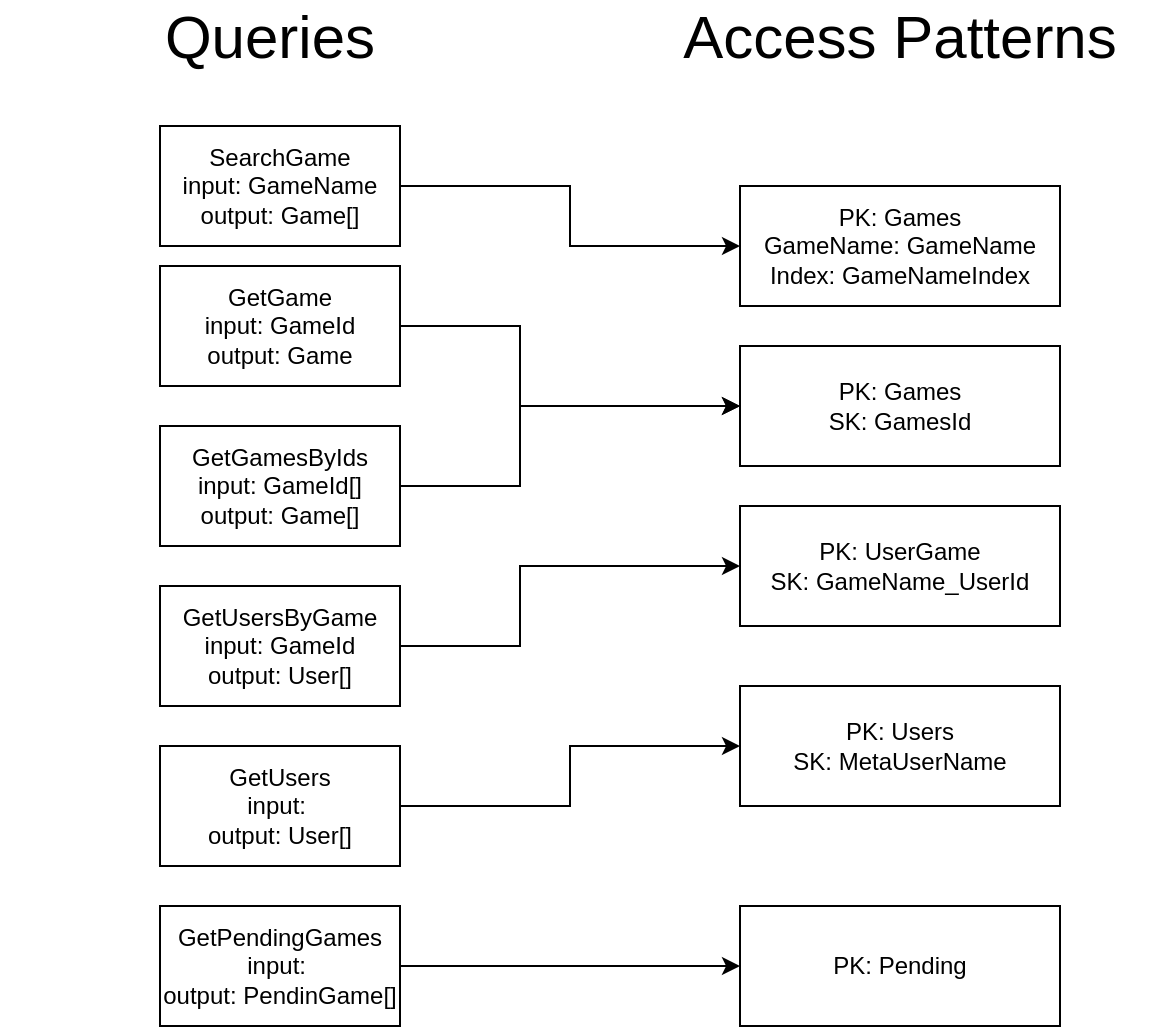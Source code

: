<mxfile version="23.1.4" type="device">
  <diagram id="C5RBs43oDa-KdzZeNtuy" name="Page-1">
    <mxGraphModel dx="1005" dy="592" grid="1" gridSize="10" guides="1" tooltips="1" connect="1" arrows="1" fold="1" page="1" pageScale="1" pageWidth="827" pageHeight="1169" math="0" shadow="0">
      <root>
        <mxCell id="WIyWlLk6GJQsqaUBKTNV-0" />
        <mxCell id="WIyWlLk6GJQsqaUBKTNV-1" parent="WIyWlLk6GJQsqaUBKTNV-0" />
        <mxCell id="t_hxjdLGudmmIQgShQ-Z-0" value="PK: Users&lt;br&gt;SK: MetaUserName" style="rounded=0;whiteSpace=wrap;html=1;" vertex="1" parent="WIyWlLk6GJQsqaUBKTNV-1">
          <mxGeometry x="530" y="420" width="160" height="60" as="geometry" />
        </mxCell>
        <mxCell id="t_hxjdLGudmmIQgShQ-Z-1" value="PK: Games&lt;br&gt;SK: GamesId" style="rounded=0;whiteSpace=wrap;html=1;" vertex="1" parent="WIyWlLk6GJQsqaUBKTNV-1">
          <mxGeometry x="530" y="250" width="160" height="60" as="geometry" />
        </mxCell>
        <mxCell id="t_hxjdLGudmmIQgShQ-Z-2" value="PK: UserGame&lt;br&gt;SK: GameName_UserId" style="rounded=0;whiteSpace=wrap;html=1;" vertex="1" parent="WIyWlLk6GJQsqaUBKTNV-1">
          <mxGeometry x="530" y="330" width="160" height="60" as="geometry" />
        </mxCell>
        <mxCell id="t_hxjdLGudmmIQgShQ-Z-3" value="PK: Games&lt;br&gt;GameName: GameName&lt;br&gt;Index: GameNameIndex" style="rounded=0;whiteSpace=wrap;html=1;" vertex="1" parent="WIyWlLk6GJQsqaUBKTNV-1">
          <mxGeometry x="530" y="170" width="160" height="60" as="geometry" />
        </mxCell>
        <mxCell id="t_hxjdLGudmmIQgShQ-Z-12" style="edgeStyle=orthogonalEdgeStyle;rounded=0;orthogonalLoop=1;jettySize=auto;html=1;entryX=0;entryY=0.5;entryDx=0;entryDy=0;" edge="1" parent="WIyWlLk6GJQsqaUBKTNV-1" source="t_hxjdLGudmmIQgShQ-Z-5" target="t_hxjdLGudmmIQgShQ-Z-3">
          <mxGeometry relative="1" as="geometry" />
        </mxCell>
        <mxCell id="t_hxjdLGudmmIQgShQ-Z-5" value="SearchGame&lt;br&gt;input: GameName&lt;br&gt;output: Game[]" style="rounded=0;whiteSpace=wrap;html=1;" vertex="1" parent="WIyWlLk6GJQsqaUBKTNV-1">
          <mxGeometry x="240" y="140" width="120" height="60" as="geometry" />
        </mxCell>
        <mxCell id="t_hxjdLGudmmIQgShQ-Z-15" style="edgeStyle=orthogonalEdgeStyle;rounded=0;orthogonalLoop=1;jettySize=auto;html=1;entryX=0;entryY=0.5;entryDx=0;entryDy=0;" edge="1" parent="WIyWlLk6GJQsqaUBKTNV-1" source="t_hxjdLGudmmIQgShQ-Z-6" target="t_hxjdLGudmmIQgShQ-Z-1">
          <mxGeometry relative="1" as="geometry">
            <Array as="points">
              <mxPoint x="420" y="240" />
              <mxPoint x="420" y="280" />
            </Array>
          </mxGeometry>
        </mxCell>
        <mxCell id="t_hxjdLGudmmIQgShQ-Z-6" value="GetGame&lt;br&gt;input: GameId&lt;br&gt;output: Game" style="rounded=0;whiteSpace=wrap;html=1;" vertex="1" parent="WIyWlLk6GJQsqaUBKTNV-1">
          <mxGeometry x="240" y="210" width="120" height="60" as="geometry" />
        </mxCell>
        <mxCell id="t_hxjdLGudmmIQgShQ-Z-13" style="edgeStyle=orthogonalEdgeStyle;rounded=0;orthogonalLoop=1;jettySize=auto;html=1;" edge="1" parent="WIyWlLk6GJQsqaUBKTNV-1" source="t_hxjdLGudmmIQgShQ-Z-7" target="t_hxjdLGudmmIQgShQ-Z-1">
          <mxGeometry relative="1" as="geometry">
            <Array as="points">
              <mxPoint x="420" y="320" />
              <mxPoint x="420" y="280" />
            </Array>
          </mxGeometry>
        </mxCell>
        <mxCell id="t_hxjdLGudmmIQgShQ-Z-7" value="GetGamesByIds&lt;br&gt;input: GameId[]&lt;br&gt;output: Game[]" style="rounded=0;whiteSpace=wrap;html=1;" vertex="1" parent="WIyWlLk6GJQsqaUBKTNV-1">
          <mxGeometry x="240" y="290" width="120" height="60" as="geometry" />
        </mxCell>
        <mxCell id="t_hxjdLGudmmIQgShQ-Z-14" style="edgeStyle=orthogonalEdgeStyle;rounded=0;orthogonalLoop=1;jettySize=auto;html=1;" edge="1" parent="WIyWlLk6GJQsqaUBKTNV-1" source="t_hxjdLGudmmIQgShQ-Z-8" target="t_hxjdLGudmmIQgShQ-Z-2">
          <mxGeometry relative="1" as="geometry">
            <Array as="points">
              <mxPoint x="420" y="400" />
              <mxPoint x="420" y="360" />
            </Array>
          </mxGeometry>
        </mxCell>
        <mxCell id="t_hxjdLGudmmIQgShQ-Z-8" value="GetUsersByGame&lt;br&gt;input: GameId&lt;br&gt;output: User[]" style="rounded=0;whiteSpace=wrap;html=1;" vertex="1" parent="WIyWlLk6GJQsqaUBKTNV-1">
          <mxGeometry x="240" y="370" width="120" height="60" as="geometry" />
        </mxCell>
        <mxCell id="t_hxjdLGudmmIQgShQ-Z-16" style="edgeStyle=orthogonalEdgeStyle;rounded=0;orthogonalLoop=1;jettySize=auto;html=1;" edge="1" parent="WIyWlLk6GJQsqaUBKTNV-1" source="t_hxjdLGudmmIQgShQ-Z-9" target="t_hxjdLGudmmIQgShQ-Z-0">
          <mxGeometry relative="1" as="geometry" />
        </mxCell>
        <mxCell id="t_hxjdLGudmmIQgShQ-Z-9" value="GetUsers&lt;br&gt;input:&amp;nbsp;&lt;br&gt;output: User[]" style="rounded=0;whiteSpace=wrap;html=1;" vertex="1" parent="WIyWlLk6GJQsqaUBKTNV-1">
          <mxGeometry x="240" y="450" width="120" height="60" as="geometry" />
        </mxCell>
        <mxCell id="t_hxjdLGudmmIQgShQ-Z-10" value="&lt;font style=&quot;font-size: 30px;&quot;&gt;Access Patterns&lt;/font&gt;" style="text;html=1;align=center;verticalAlign=middle;whiteSpace=wrap;rounded=0;" vertex="1" parent="WIyWlLk6GJQsqaUBKTNV-1">
          <mxGeometry x="475" y="80" width="270" height="30" as="geometry" />
        </mxCell>
        <mxCell id="t_hxjdLGudmmIQgShQ-Z-11" value="&lt;font style=&quot;font-size: 30px;&quot;&gt;Queries&lt;/font&gt;" style="text;html=1;align=center;verticalAlign=middle;whiteSpace=wrap;rounded=0;" vertex="1" parent="WIyWlLk6GJQsqaUBKTNV-1">
          <mxGeometry x="160" y="80" width="270" height="30" as="geometry" />
        </mxCell>
        <mxCell id="t_hxjdLGudmmIQgShQ-Z-19" style="edgeStyle=orthogonalEdgeStyle;rounded=0;orthogonalLoop=1;jettySize=auto;html=1;entryX=0;entryY=0.5;entryDx=0;entryDy=0;" edge="1" parent="WIyWlLk6GJQsqaUBKTNV-1" source="t_hxjdLGudmmIQgShQ-Z-17" target="t_hxjdLGudmmIQgShQ-Z-18">
          <mxGeometry relative="1" as="geometry" />
        </mxCell>
        <mxCell id="t_hxjdLGudmmIQgShQ-Z-17" value="GetPendingGames&lt;br&gt;input:&amp;nbsp;&lt;br&gt;output: PendinGame[]" style="rounded=0;whiteSpace=wrap;html=1;" vertex="1" parent="WIyWlLk6GJQsqaUBKTNV-1">
          <mxGeometry x="240" y="530" width="120" height="60" as="geometry" />
        </mxCell>
        <mxCell id="t_hxjdLGudmmIQgShQ-Z-18" value="PK: Pending" style="rounded=0;whiteSpace=wrap;html=1;" vertex="1" parent="WIyWlLk6GJQsqaUBKTNV-1">
          <mxGeometry x="530" y="530" width="160" height="60" as="geometry" />
        </mxCell>
      </root>
    </mxGraphModel>
  </diagram>
</mxfile>
